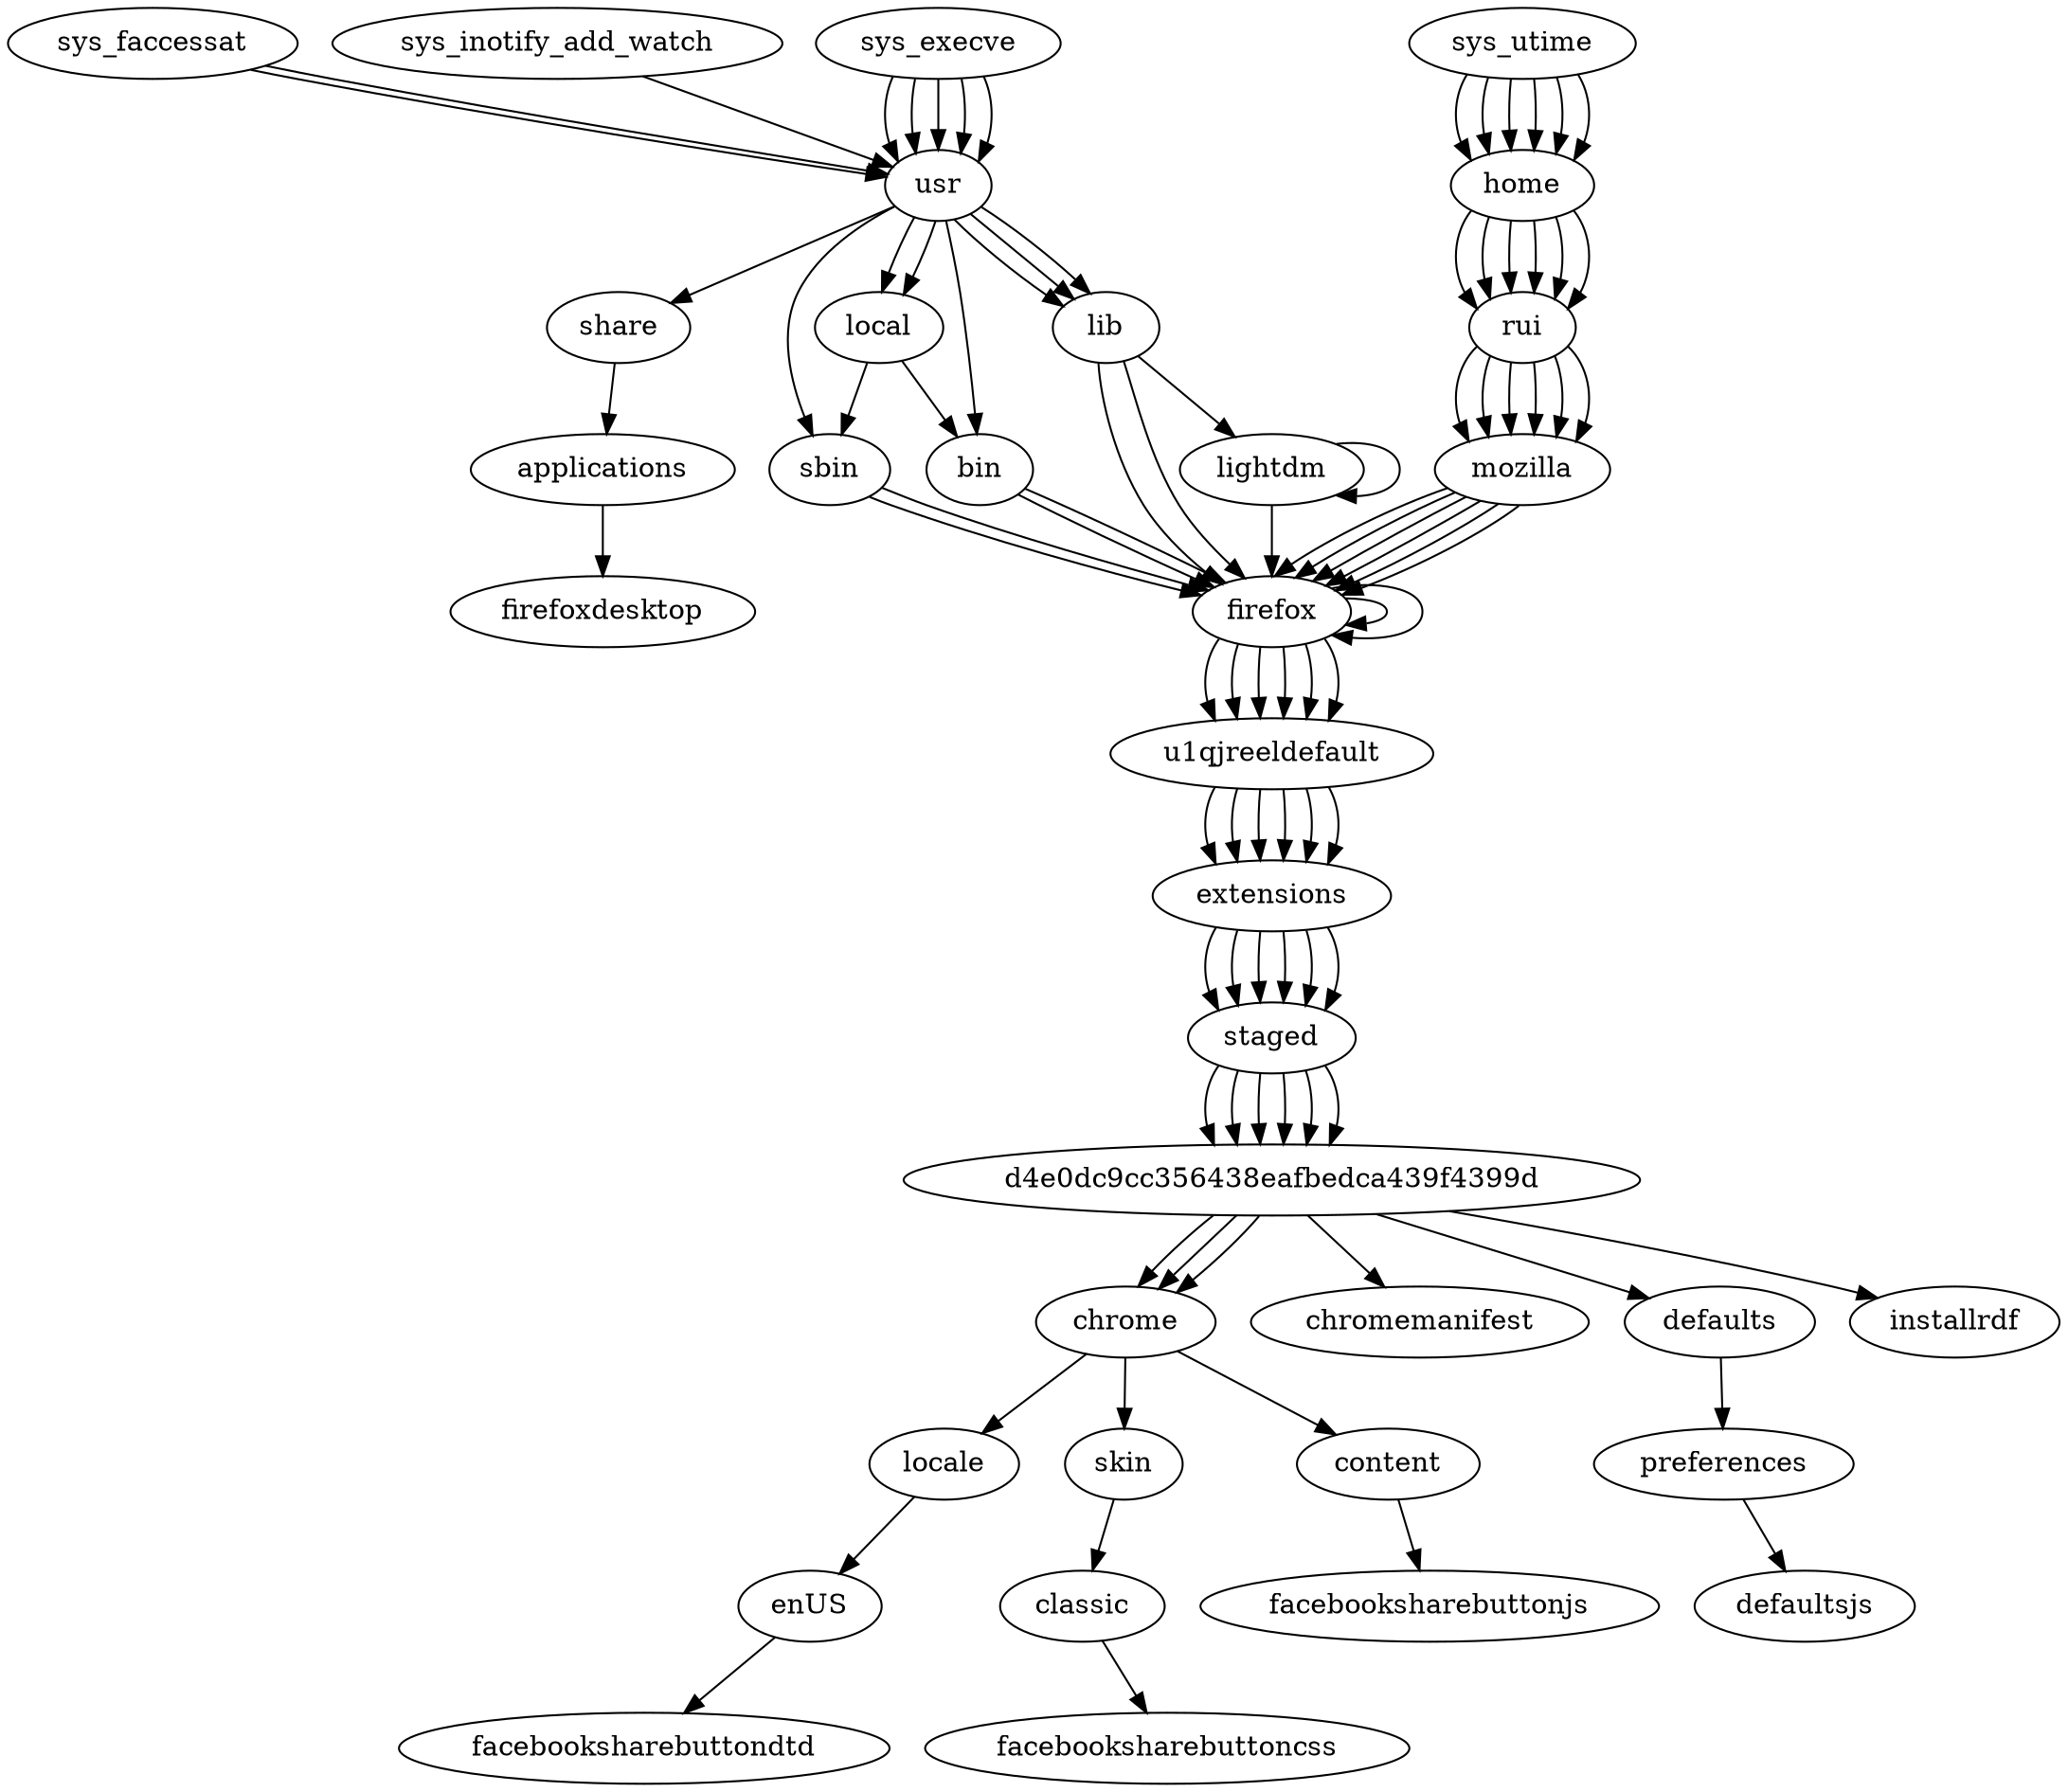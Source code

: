 digraph G{

sys_execve->usr->lib->firefox->firefox
sys_execve->usr->lib->lightdm->lightdm->firefox
sys_execve->usr->local->bin->firefox
sys_execve->usr->local->sbin->firefox
sys_execve->usr->sbin->firefox
sys_faccessat->usr->bin->firefox
sys_faccessat->usr->lib->firefox->firefox
sys_inotify_add_watch->usr->share->applications->firefoxdesktop
sys_utime->home->rui->mozilla->firefox->u1qjreeldefault->extensions->staged->{d4e0dc9cc356438eafbedca439f4399d}->chrome->content->facebooksharebuttonjs
sys_utime->home->rui->mozilla->firefox->u1qjreeldefault->extensions->staged->{d4e0dc9cc356438eafbedca439f4399d}->chrome->locale->enUS->facebooksharebuttondtd
sys_utime->home->rui->mozilla->firefox->u1qjreeldefault->extensions->staged->{d4e0dc9cc356438eafbedca439f4399d}->chromemanifest
sys_utime->home->rui->mozilla->firefox->u1qjreeldefault->extensions->staged->{d4e0dc9cc356438eafbedca439f4399d}->chrome->skin->classic->facebooksharebuttoncss
sys_utime->home->rui->mozilla->firefox->u1qjreeldefault->extensions->staged->{d4e0dc9cc356438eafbedca439f4399d}->defaults->preferences->defaultsjs
sys_utime->home->rui->mozilla->firefox->u1qjreeldefault->extensions->staged->{d4e0dc9cc356438eafbedca439f4399d}->installrdf

}

